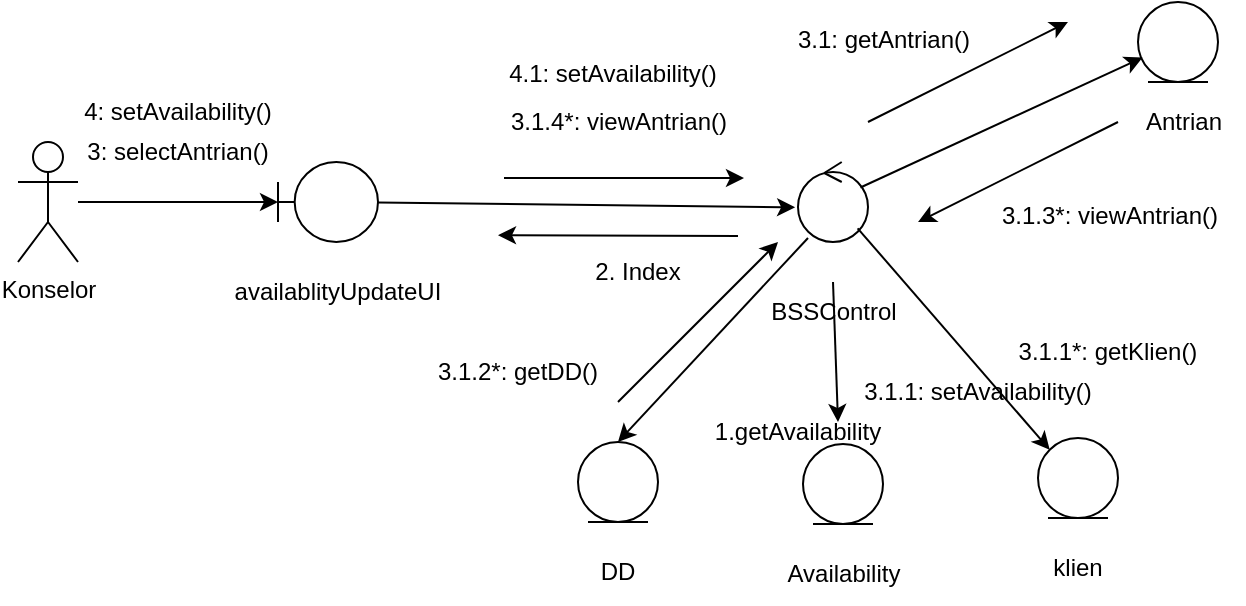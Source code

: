<mxfile version="22.1.7" type="github">
  <diagram name="Page-1" id="rFlnYu8hVhrAZtipEdLN">
    <mxGraphModel dx="872" dy="447" grid="1" gridSize="10" guides="1" tooltips="1" connect="1" arrows="1" fold="1" page="1" pageScale="1" pageWidth="850" pageHeight="1100" math="0" shadow="0">
      <root>
        <mxCell id="0" />
        <mxCell id="1" parent="0" />
        <mxCell id="MqyNFi5VHFpOeMnGOz9l-1" value="Konselor" style="shape=umlActor;verticalLabelPosition=bottom;verticalAlign=top;html=1;outlineConnect=0;" parent="1" vertex="1">
          <mxGeometry x="90" y="180" width="30" height="60" as="geometry" />
        </mxCell>
        <mxCell id="MqyNFi5VHFpOeMnGOz9l-2" value="" style="endArrow=classic;html=1;rounded=0;" parent="1" edge="1">
          <mxGeometry width="50" height="50" relative="1" as="geometry">
            <mxPoint x="120" y="210" as="sourcePoint" />
            <mxPoint x="220" y="210" as="targetPoint" />
          </mxGeometry>
        </mxCell>
        <mxCell id="MqyNFi5VHFpOeMnGOz9l-3" value="" style="shape=umlBoundary;whiteSpace=wrap;html=1;" parent="1" vertex="1">
          <mxGeometry x="220" y="190" width="50" height="40" as="geometry" />
        </mxCell>
        <mxCell id="MqyNFi5VHFpOeMnGOz9l-4" value="" style="ellipse;shape=umlControl;whiteSpace=wrap;html=1;" parent="1" vertex="1">
          <mxGeometry x="480" y="190" width="35" height="40" as="geometry" />
        </mxCell>
        <mxCell id="MqyNFi5VHFpOeMnGOz9l-8" value="2. Index" style="text;html=1;strokeColor=none;fillColor=none;align=center;verticalAlign=middle;whiteSpace=wrap;rounded=0;" parent="1" vertex="1">
          <mxGeometry x="370" y="230" width="60" height="30" as="geometry" />
        </mxCell>
        <mxCell id="MqyNFi5VHFpOeMnGOz9l-9" value="" style="endArrow=classic;html=1;rounded=0;entryX=-0.041;entryY=0.567;entryDx=0;entryDy=0;entryPerimeter=0;" parent="1" source="MqyNFi5VHFpOeMnGOz9l-3" target="MqyNFi5VHFpOeMnGOz9l-4" edge="1">
          <mxGeometry width="50" height="50" relative="1" as="geometry">
            <mxPoint x="230" y="220" as="sourcePoint" />
            <mxPoint x="280" y="170" as="targetPoint" />
          </mxGeometry>
        </mxCell>
        <mxCell id="MqyNFi5VHFpOeMnGOz9l-11" value="" style="endArrow=classic;html=1;rounded=0;" parent="1" edge="1">
          <mxGeometry width="50" height="50" relative="1" as="geometry">
            <mxPoint x="450" y="227" as="sourcePoint" />
            <mxPoint x="330" y="226.6" as="targetPoint" />
          </mxGeometry>
        </mxCell>
        <mxCell id="MqyNFi5VHFpOeMnGOz9l-13" value="availablityUpdateUI" style="text;html=1;strokeColor=none;fillColor=none;align=center;verticalAlign=middle;whiteSpace=wrap;rounded=0;" parent="1" vertex="1">
          <mxGeometry x="190" y="240" width="120" height="30" as="geometry" />
        </mxCell>
        <mxCell id="MqyNFi5VHFpOeMnGOz9l-15" value="3: selectAntrian()" style="text;html=1;strokeColor=none;fillColor=none;align=center;verticalAlign=middle;whiteSpace=wrap;rounded=0;" parent="1" vertex="1">
          <mxGeometry x="120" y="170" width="100" height="30" as="geometry" />
        </mxCell>
        <mxCell id="MqyNFi5VHFpOeMnGOz9l-16" value="" style="ellipse;shape=umlEntity;whiteSpace=wrap;html=1;" parent="1" vertex="1">
          <mxGeometry x="650" y="110" width="40" height="40" as="geometry" />
        </mxCell>
        <mxCell id="MqyNFi5VHFpOeMnGOz9l-18" value="" style="endArrow=classic;html=1;rounded=0;entryX=0.058;entryY=0.694;entryDx=0;entryDy=0;entryPerimeter=0;exitX=0.892;exitY=0.319;exitDx=0;exitDy=0;exitPerimeter=0;" parent="1" source="MqyNFi5VHFpOeMnGOz9l-4" target="MqyNFi5VHFpOeMnGOz9l-16" edge="1">
          <mxGeometry width="50" height="50" relative="1" as="geometry">
            <mxPoint x="343" y="210" as="sourcePoint" />
            <mxPoint x="463" y="210" as="targetPoint" />
          </mxGeometry>
        </mxCell>
        <mxCell id="MqyNFi5VHFpOeMnGOz9l-19" value="" style="endArrow=classic;html=1;rounded=0;" parent="1" edge="1">
          <mxGeometry width="50" height="50" relative="1" as="geometry">
            <mxPoint x="640" y="170" as="sourcePoint" />
            <mxPoint x="540" y="220" as="targetPoint" />
          </mxGeometry>
        </mxCell>
        <mxCell id="J_QxQ7tDmkAFgaNk2LWB-1" value="BSSControl" style="text;html=1;strokeColor=none;fillColor=none;align=center;verticalAlign=middle;whiteSpace=wrap;rounded=0;" parent="1" vertex="1">
          <mxGeometry x="467.5" y="250" width="60" height="30" as="geometry" />
        </mxCell>
        <mxCell id="J_QxQ7tDmkAFgaNk2LWB-2" value="Antrian" style="text;html=1;strokeColor=none;fillColor=none;align=center;verticalAlign=middle;whiteSpace=wrap;rounded=0;" parent="1" vertex="1">
          <mxGeometry x="643" y="155" width="60" height="30" as="geometry" />
        </mxCell>
        <mxCell id="J_QxQ7tDmkAFgaNk2LWB-3" value="" style="endArrow=classic;html=1;rounded=0;" parent="1" edge="1">
          <mxGeometry width="50" height="50" relative="1" as="geometry">
            <mxPoint x="333" y="198" as="sourcePoint" />
            <mxPoint x="453" y="198" as="targetPoint" />
          </mxGeometry>
        </mxCell>
        <mxCell id="J_QxQ7tDmkAFgaNk2LWB-4" value="" style="endArrow=none;html=1;rounded=0;startArrow=classic;startFill=1;endFill=0;" parent="1" edge="1">
          <mxGeometry width="50" height="50" relative="1" as="geometry">
            <mxPoint x="615" y="120" as="sourcePoint" />
            <mxPoint x="515" y="170" as="targetPoint" />
          </mxGeometry>
        </mxCell>
        <mxCell id="quCw6pn1kr0l-aRI9fUr-1" value="3.1.3*: viewAntrian()" style="text;html=1;strokeColor=none;fillColor=none;align=center;verticalAlign=middle;whiteSpace=wrap;rounded=0;" parent="1" vertex="1">
          <mxGeometry x="571" y="202" width="130" height="30" as="geometry" />
        </mxCell>
        <mxCell id="quCw6pn1kr0l-aRI9fUr-2" value="" style="ellipse;shape=umlEntity;whiteSpace=wrap;html=1;" parent="1" vertex="1">
          <mxGeometry x="370" y="330" width="40" height="40" as="geometry" />
        </mxCell>
        <mxCell id="quCw6pn1kr0l-aRI9fUr-3" value="DD" style="text;html=1;strokeColor=none;fillColor=none;align=center;verticalAlign=middle;whiteSpace=wrap;rounded=0;" parent="1" vertex="1">
          <mxGeometry x="360" y="380" width="60" height="30" as="geometry" />
        </mxCell>
        <mxCell id="quCw6pn1kr0l-aRI9fUr-4" value="" style="endArrow=classic;html=1;rounded=0;entryX=0.5;entryY=0;entryDx=0;entryDy=0;exitX=0.143;exitY=0.95;exitDx=0;exitDy=0;exitPerimeter=0;" parent="1" source="MqyNFi5VHFpOeMnGOz9l-4" target="quCw6pn1kr0l-aRI9fUr-2" edge="1">
          <mxGeometry width="50" height="50" relative="1" as="geometry">
            <mxPoint x="521" y="213" as="sourcePoint" />
            <mxPoint x="662" y="148" as="targetPoint" />
          </mxGeometry>
        </mxCell>
        <mxCell id="quCw6pn1kr0l-aRI9fUr-6" value="" style="endArrow=none;html=1;rounded=0;startArrow=classic;startFill=1;endFill=0;" parent="1" edge="1">
          <mxGeometry width="50" height="50" relative="1" as="geometry">
            <mxPoint x="470" y="230" as="sourcePoint" />
            <mxPoint x="390" y="310" as="targetPoint" />
          </mxGeometry>
        </mxCell>
        <mxCell id="quCw6pn1kr0l-aRI9fUr-7" value="3.1.2*: getDD()" style="text;html=1;strokeColor=none;fillColor=none;align=center;verticalAlign=middle;whiteSpace=wrap;rounded=0;" parent="1" vertex="1">
          <mxGeometry x="280" y="280" width="120" height="30" as="geometry" />
        </mxCell>
        <mxCell id="quCw6pn1kr0l-aRI9fUr-11" value="3.1.1*: getKlien()" style="text;html=1;strokeColor=none;fillColor=none;align=center;verticalAlign=middle;whiteSpace=wrap;rounded=0;" parent="1" vertex="1">
          <mxGeometry x="575" y="270" width="120" height="30" as="geometry" />
        </mxCell>
        <mxCell id="quCw6pn1kr0l-aRI9fUr-12" value="3.1.4*: viewAntrian()" style="text;html=1;strokeColor=none;fillColor=none;align=center;verticalAlign=middle;whiteSpace=wrap;rounded=0;" parent="1" vertex="1">
          <mxGeometry x="322.5" y="155" width="135" height="30" as="geometry" />
        </mxCell>
        <mxCell id="quCw6pn1kr0l-aRI9fUr-13" value="" style="group" parent="1" vertex="1" connectable="0">
          <mxGeometry x="590" y="328" width="60" height="80" as="geometry" />
        </mxCell>
        <mxCell id="quCw6pn1kr0l-aRI9fUr-9" value="" style="ellipse;shape=umlEntity;whiteSpace=wrap;html=1;" parent="quCw6pn1kr0l-aRI9fUr-13" vertex="1">
          <mxGeometry x="10" width="40" height="40" as="geometry" />
        </mxCell>
        <mxCell id="quCw6pn1kr0l-aRI9fUr-10" value="klien" style="text;html=1;strokeColor=none;fillColor=none;align=center;verticalAlign=middle;whiteSpace=wrap;rounded=0;" parent="quCw6pn1kr0l-aRI9fUr-13" vertex="1">
          <mxGeometry y="50" width="60" height="30" as="geometry" />
        </mxCell>
        <mxCell id="quCw6pn1kr0l-aRI9fUr-14" value="" style="endArrow=classic;html=1;rounded=0;entryX=0;entryY=0;entryDx=0;entryDy=0;exitX=0.852;exitY=0.829;exitDx=0;exitDy=0;exitPerimeter=0;" parent="1" source="MqyNFi5VHFpOeMnGOz9l-4" target="quCw6pn1kr0l-aRI9fUr-9" edge="1">
          <mxGeometry width="50" height="50" relative="1" as="geometry">
            <mxPoint x="495" y="238" as="sourcePoint" />
            <mxPoint x="400" y="340" as="targetPoint" />
          </mxGeometry>
        </mxCell>
        <mxCell id="quCw6pn1kr0l-aRI9fUr-15" value="3.1: getAntrian()" style="text;html=1;strokeColor=none;fillColor=none;align=center;verticalAlign=middle;whiteSpace=wrap;rounded=0;" parent="1" vertex="1">
          <mxGeometry x="457.5" y="114" width="130" height="30" as="geometry" />
        </mxCell>
        <mxCell id="quCw6pn1kr0l-aRI9fUr-16" value="" style="ellipse;shape=umlEntity;whiteSpace=wrap;html=1;" parent="1" vertex="1">
          <mxGeometry x="482.5" y="331" width="40" height="40" as="geometry" />
        </mxCell>
        <mxCell id="quCw6pn1kr0l-aRI9fUr-17" value="Availability" style="text;html=1;strokeColor=none;fillColor=none;align=center;verticalAlign=middle;whiteSpace=wrap;rounded=0;" parent="1" vertex="1">
          <mxGeometry x="472.5" y="381" width="60" height="30" as="geometry" />
        </mxCell>
        <mxCell id="quCw6pn1kr0l-aRI9fUr-18" value="4: setAvailability()" style="text;html=1;strokeColor=none;fillColor=none;align=center;verticalAlign=middle;whiteSpace=wrap;rounded=0;" parent="1" vertex="1">
          <mxGeometry x="120" y="150" width="100" height="30" as="geometry" />
        </mxCell>
        <mxCell id="quCw6pn1kr0l-aRI9fUr-19" value="4.1: setAvailability()" style="text;html=1;strokeColor=none;fillColor=none;align=center;verticalAlign=middle;whiteSpace=wrap;rounded=0;" parent="1" vertex="1">
          <mxGeometry x="334" y="131" width="107" height="30" as="geometry" />
        </mxCell>
        <mxCell id="quCw6pn1kr0l-aRI9fUr-20" value="" style="endArrow=classic;html=1;rounded=0;exitX=0.5;exitY=0;exitDx=0;exitDy=0;" parent="1" source="J_QxQ7tDmkAFgaNk2LWB-1" edge="1">
          <mxGeometry width="50" height="50" relative="1" as="geometry">
            <mxPoint x="521" y="213" as="sourcePoint" />
            <mxPoint x="500" y="320" as="targetPoint" />
          </mxGeometry>
        </mxCell>
        <mxCell id="quCw6pn1kr0l-aRI9fUr-21" value="3.1.1: setAvailability()" style="text;html=1;strokeColor=none;fillColor=none;align=center;verticalAlign=middle;whiteSpace=wrap;rounded=0;" parent="1" vertex="1">
          <mxGeometry x="510" y="290" width="120" height="30" as="geometry" />
        </mxCell>
        <mxCell id="Xl-41SVCevutGv9Tv2iE-1" value="1.getAvailability" style="text;html=1;strokeColor=none;fillColor=none;align=center;verticalAlign=middle;whiteSpace=wrap;rounded=0;" vertex="1" parent="1">
          <mxGeometry x="450" y="310" width="60" height="30" as="geometry" />
        </mxCell>
      </root>
    </mxGraphModel>
  </diagram>
</mxfile>
